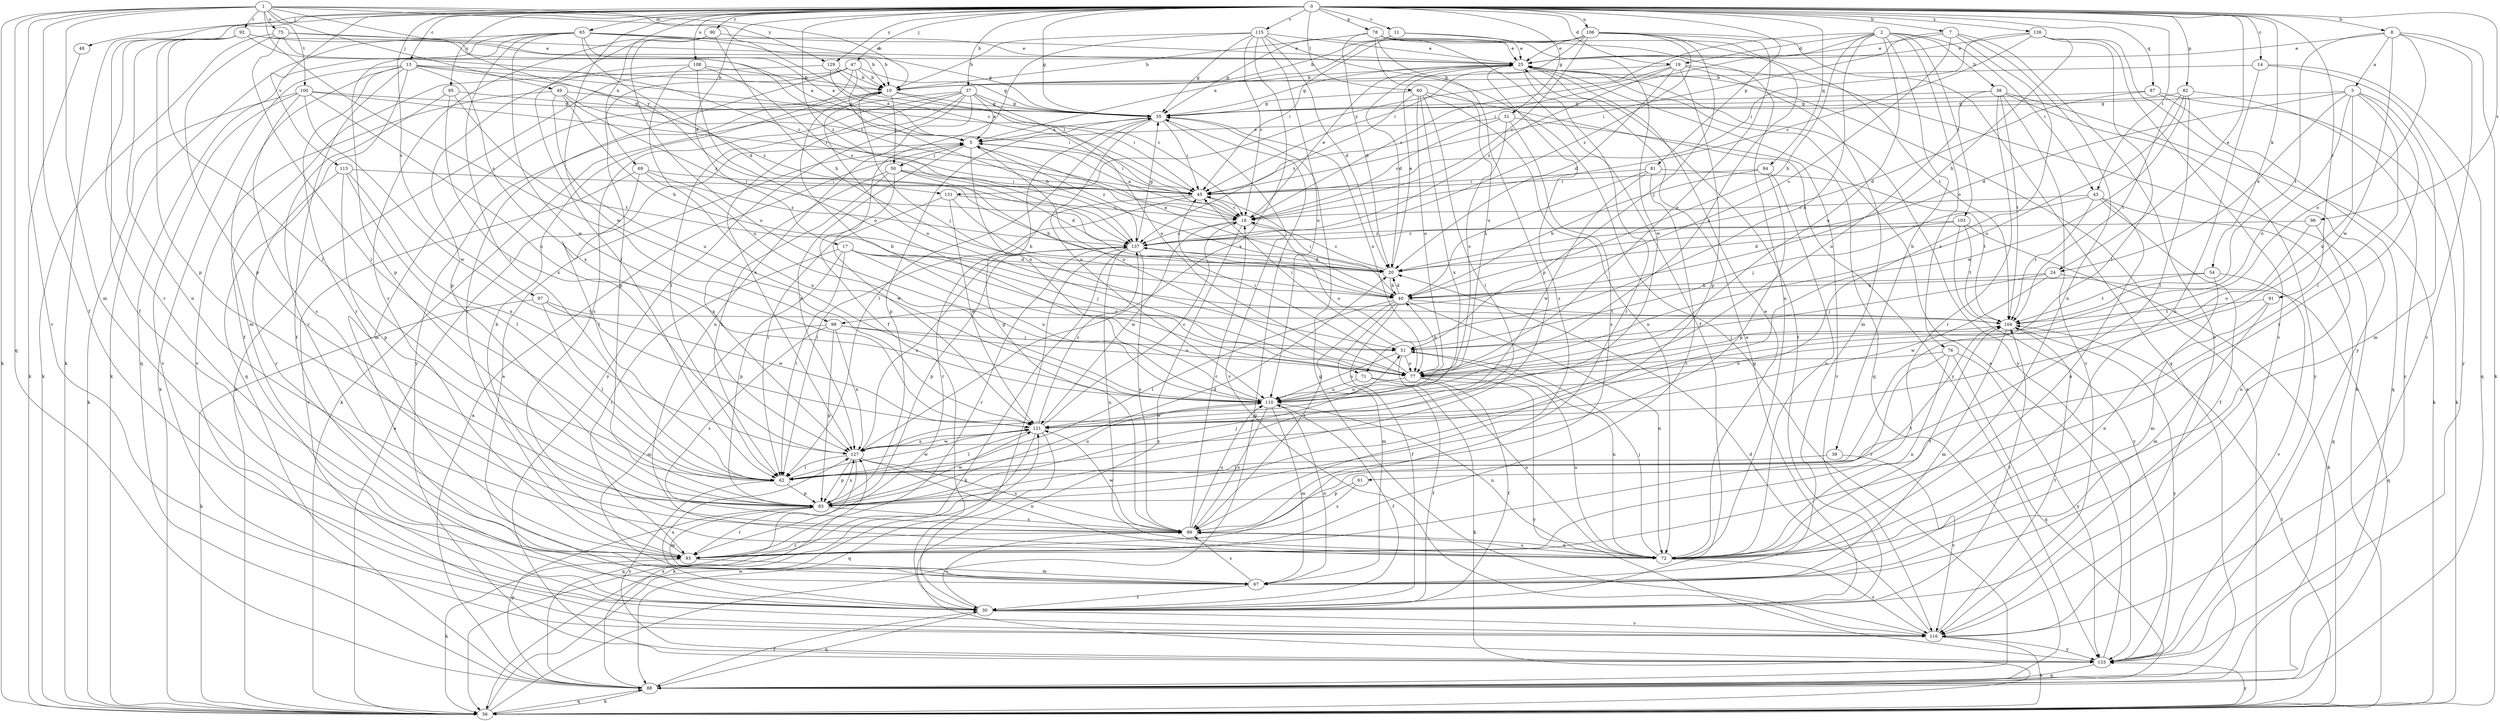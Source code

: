 strict digraph  {
0;
1;
2;
3;
5;
7;
8;
10;
11;
13;
14;
16;
17;
19;
20;
24;
25;
30;
31;
35;
37;
38;
39;
40;
43;
45;
47;
48;
49;
50;
51;
54;
56;
60;
61;
62;
65;
67;
69;
71;
72;
75;
76;
77;
78;
81;
82;
83;
84;
87;
88;
90;
91;
92;
93;
95;
96;
97;
98;
99;
100;
103;
104;
106;
108;
110;
113;
115;
116;
121;
126;
127;
129;
131;
133;
137;
0 -> 7  [label=b];
0 -> 8  [label=b];
0 -> 11  [label=c];
0 -> 13  [label=c];
0 -> 14  [label=c];
0 -> 17  [label=d];
0 -> 19  [label=d];
0 -> 24  [label=e];
0 -> 30  [label=f];
0 -> 31  [label=g];
0 -> 35  [label=g];
0 -> 37  [label=h];
0 -> 43  [label=i];
0 -> 47  [label=j];
0 -> 48  [label=j];
0 -> 54  [label=k];
0 -> 56  [label=k];
0 -> 60  [label=l];
0 -> 65  [label=m];
0 -> 69  [label=n];
0 -> 78  [label=p];
0 -> 81  [label=p];
0 -> 82  [label=p];
0 -> 84  [label=q];
0 -> 87  [label=q];
0 -> 90  [label=r];
0 -> 91  [label=r];
0 -> 95  [label=s];
0 -> 96  [label=s];
0 -> 97  [label=s];
0 -> 106  [label=u];
0 -> 108  [label=u];
0 -> 113  [label=v];
0 -> 115  [label=v];
0 -> 121  [label=w];
0 -> 126  [label=x];
0 -> 129  [label=y];
0 -> 137  [label=z];
1 -> 10  [label=b];
1 -> 16  [label=c];
1 -> 30  [label=f];
1 -> 49  [label=j];
1 -> 56  [label=k];
1 -> 67  [label=m];
1 -> 75  [label=o];
1 -> 88  [label=q];
1 -> 92  [label=r];
1 -> 98  [label=s];
1 -> 100  [label=t];
1 -> 116  [label=v];
1 -> 129  [label=y];
1 -> 131  [label=y];
2 -> 19  [label=d];
2 -> 38  [label=h];
2 -> 39  [label=h];
2 -> 40  [label=h];
2 -> 43  [label=i];
2 -> 45  [label=i];
2 -> 71  [label=n];
2 -> 76  [label=o];
2 -> 103  [label=t];
2 -> 110  [label=u];
2 -> 131  [label=y];
3 -> 20  [label=d];
3 -> 24  [label=e];
3 -> 35  [label=g];
3 -> 61  [label=l];
3 -> 67  [label=m];
3 -> 77  [label=o];
3 -> 93  [label=r];
3 -> 110  [label=u];
5 -> 45  [label=i];
5 -> 50  [label=j];
5 -> 71  [label=n];
5 -> 77  [label=o];
5 -> 127  [label=x];
5 -> 137  [label=z];
7 -> 25  [label=e];
7 -> 45  [label=i];
7 -> 72  [label=n];
7 -> 98  [label=s];
7 -> 116  [label=v];
7 -> 127  [label=x];
8 -> 3  [label=a];
8 -> 25  [label=e];
8 -> 56  [label=k];
8 -> 77  [label=o];
8 -> 104  [label=t];
8 -> 116  [label=v];
8 -> 121  [label=w];
10 -> 35  [label=g];
10 -> 45  [label=i];
10 -> 50  [label=j];
10 -> 51  [label=j];
10 -> 67  [label=m];
10 -> 77  [label=o];
11 -> 25  [label=e];
11 -> 35  [label=g];
11 -> 45  [label=i];
11 -> 121  [label=w];
13 -> 10  [label=b];
13 -> 30  [label=f];
13 -> 45  [label=i];
13 -> 56  [label=k];
13 -> 67  [label=m];
13 -> 88  [label=q];
13 -> 93  [label=r];
13 -> 127  [label=x];
13 -> 137  [label=z];
14 -> 10  [label=b];
14 -> 72  [label=n];
14 -> 88  [label=q];
14 -> 133  [label=y];
16 -> 5  [label=a];
16 -> 25  [label=e];
16 -> 77  [label=o];
16 -> 121  [label=w];
16 -> 133  [label=y];
16 -> 137  [label=z];
17 -> 20  [label=d];
17 -> 51  [label=j];
17 -> 62  [label=l];
17 -> 77  [label=o];
17 -> 83  [label=p];
17 -> 93  [label=r];
17 -> 110  [label=u];
19 -> 10  [label=b];
19 -> 16  [label=c];
19 -> 20  [label=d];
19 -> 56  [label=k];
19 -> 67  [label=m];
19 -> 83  [label=p];
19 -> 137  [label=z];
20 -> 5  [label=a];
20 -> 16  [label=c];
20 -> 25  [label=e];
20 -> 40  [label=h];
20 -> 137  [label=z];
24 -> 40  [label=h];
24 -> 51  [label=j];
24 -> 88  [label=q];
24 -> 121  [label=w];
25 -> 10  [label=b];
25 -> 20  [label=d];
25 -> 30  [label=f];
25 -> 35  [label=g];
25 -> 88  [label=q];
25 -> 93  [label=r];
25 -> 99  [label=s];
25 -> 133  [label=y];
30 -> 5  [label=a];
30 -> 25  [label=e];
30 -> 88  [label=q];
30 -> 99  [label=s];
30 -> 104  [label=t];
30 -> 116  [label=v];
30 -> 127  [label=x];
31 -> 5  [label=a];
31 -> 16  [label=c];
31 -> 77  [label=o];
31 -> 99  [label=s];
31 -> 116  [label=v];
35 -> 5  [label=a];
35 -> 45  [label=i];
35 -> 62  [label=l];
35 -> 77  [label=o];
35 -> 83  [label=p];
35 -> 110  [label=u];
35 -> 116  [label=v];
37 -> 5  [label=a];
37 -> 35  [label=g];
37 -> 56  [label=k];
37 -> 62  [label=l];
37 -> 72  [label=n];
37 -> 77  [label=o];
37 -> 99  [label=s];
37 -> 127  [label=x];
37 -> 133  [label=y];
38 -> 35  [label=g];
38 -> 56  [label=k];
38 -> 93  [label=r];
38 -> 104  [label=t];
38 -> 110  [label=u];
38 -> 116  [label=v];
38 -> 133  [label=y];
39 -> 62  [label=l];
39 -> 116  [label=v];
40 -> 20  [label=d];
40 -> 30  [label=f];
40 -> 45  [label=i];
40 -> 62  [label=l];
40 -> 67  [label=m];
40 -> 72  [label=n];
40 -> 99  [label=s];
40 -> 104  [label=t];
43 -> 16  [label=c];
43 -> 30  [label=f];
43 -> 51  [label=j];
43 -> 72  [label=n];
43 -> 88  [label=q];
43 -> 104  [label=t];
45 -> 16  [label=c];
45 -> 62  [label=l];
45 -> 93  [label=r];
47 -> 10  [label=b];
47 -> 35  [label=g];
47 -> 40  [label=h];
47 -> 56  [label=k];
47 -> 83  [label=p];
47 -> 93  [label=r];
47 -> 133  [label=y];
48 -> 56  [label=k];
49 -> 35  [label=g];
49 -> 40  [label=h];
49 -> 45  [label=i];
49 -> 110  [label=u];
49 -> 116  [label=v];
49 -> 137  [label=z];
50 -> 20  [label=d];
50 -> 40  [label=h];
50 -> 45  [label=i];
50 -> 62  [label=l];
50 -> 121  [label=w];
50 -> 127  [label=x];
51 -> 45  [label=i];
51 -> 56  [label=k];
51 -> 72  [label=n];
51 -> 77  [label=o];
51 -> 110  [label=u];
54 -> 40  [label=h];
54 -> 67  [label=m];
54 -> 104  [label=t];
54 -> 116  [label=v];
56 -> 5  [label=a];
56 -> 25  [label=e];
56 -> 35  [label=g];
56 -> 88  [label=q];
56 -> 104  [label=t];
56 -> 121  [label=w];
56 -> 133  [label=y];
60 -> 35  [label=g];
60 -> 62  [label=l];
60 -> 72  [label=n];
60 -> 77  [label=o];
60 -> 127  [label=x];
60 -> 133  [label=y];
60 -> 137  [label=z];
61 -> 83  [label=p];
61 -> 99  [label=s];
62 -> 83  [label=p];
62 -> 110  [label=u];
62 -> 121  [label=w];
62 -> 133  [label=y];
65 -> 5  [label=a];
65 -> 10  [label=b];
65 -> 20  [label=d];
65 -> 25  [label=e];
65 -> 35  [label=g];
65 -> 56  [label=k];
65 -> 62  [label=l];
65 -> 83  [label=p];
65 -> 88  [label=q];
65 -> 121  [label=w];
67 -> 30  [label=f];
67 -> 99  [label=s];
67 -> 110  [label=u];
69 -> 45  [label=i];
69 -> 62  [label=l];
69 -> 110  [label=u];
69 -> 116  [label=v];
69 -> 137  [label=z];
71 -> 30  [label=f];
71 -> 72  [label=n];
71 -> 110  [label=u];
72 -> 25  [label=e];
72 -> 51  [label=j];
72 -> 99  [label=s];
72 -> 104  [label=t];
72 -> 116  [label=v];
75 -> 10  [label=b];
75 -> 16  [label=c];
75 -> 25  [label=e];
75 -> 56  [label=k];
75 -> 62  [label=l];
75 -> 83  [label=p];
76 -> 72  [label=n];
76 -> 77  [label=o];
76 -> 88  [label=q];
76 -> 93  [label=r];
76 -> 133  [label=y];
77 -> 30  [label=f];
77 -> 40  [label=h];
77 -> 45  [label=i];
77 -> 72  [label=n];
77 -> 110  [label=u];
77 -> 133  [label=y];
78 -> 10  [label=b];
78 -> 20  [label=d];
78 -> 25  [label=e];
78 -> 30  [label=f];
78 -> 72  [label=n];
78 -> 83  [label=p];
78 -> 104  [label=t];
78 -> 110  [label=u];
81 -> 40  [label=h];
81 -> 45  [label=i];
81 -> 93  [label=r];
81 -> 104  [label=t];
81 -> 121  [label=w];
82 -> 35  [label=g];
82 -> 62  [label=l];
82 -> 77  [label=o];
82 -> 104  [label=t];
82 -> 121  [label=w];
82 -> 133  [label=y];
83 -> 20  [label=d];
83 -> 51  [label=j];
83 -> 67  [label=m];
83 -> 93  [label=r];
83 -> 99  [label=s];
83 -> 121  [label=w];
83 -> 127  [label=x];
84 -> 40  [label=h];
84 -> 45  [label=i];
84 -> 72  [label=n];
84 -> 83  [label=p];
87 -> 20  [label=d];
87 -> 35  [label=g];
87 -> 56  [label=k];
87 -> 88  [label=q];
88 -> 5  [label=a];
88 -> 30  [label=f];
88 -> 56  [label=k];
88 -> 83  [label=p];
88 -> 127  [label=x];
90 -> 25  [label=e];
90 -> 40  [label=h];
90 -> 62  [label=l];
90 -> 93  [label=r];
90 -> 110  [label=u];
91 -> 67  [label=m];
91 -> 72  [label=n];
91 -> 104  [label=t];
92 -> 5  [label=a];
92 -> 16  [label=c];
92 -> 25  [label=e];
92 -> 62  [label=l];
92 -> 72  [label=n];
92 -> 83  [label=p];
92 -> 93  [label=r];
93 -> 10  [label=b];
93 -> 56  [label=k];
93 -> 67  [label=m];
95 -> 35  [label=g];
95 -> 93  [label=r];
95 -> 104  [label=t];
95 -> 127  [label=x];
96 -> 72  [label=n];
96 -> 77  [label=o];
96 -> 137  [label=z];
97 -> 56  [label=k];
97 -> 62  [label=l];
97 -> 104  [label=t];
97 -> 121  [label=w];
98 -> 51  [label=j];
98 -> 67  [label=m];
98 -> 77  [label=o];
98 -> 83  [label=p];
98 -> 99  [label=s];
98 -> 127  [label=x];
99 -> 16  [label=c];
99 -> 35  [label=g];
99 -> 72  [label=n];
99 -> 93  [label=r];
99 -> 104  [label=t];
99 -> 110  [label=u];
99 -> 121  [label=w];
100 -> 35  [label=g];
100 -> 45  [label=i];
100 -> 56  [label=k];
100 -> 99  [label=s];
100 -> 110  [label=u];
100 -> 116  [label=v];
100 -> 121  [label=w];
103 -> 20  [label=d];
103 -> 56  [label=k];
103 -> 104  [label=t];
103 -> 133  [label=y];
103 -> 137  [label=z];
104 -> 51  [label=j];
104 -> 67  [label=m];
104 -> 133  [label=y];
106 -> 5  [label=a];
106 -> 10  [label=b];
106 -> 16  [label=c];
106 -> 25  [label=e];
106 -> 45  [label=i];
106 -> 51  [label=j];
106 -> 77  [label=o];
106 -> 88  [label=q];
106 -> 110  [label=u];
106 -> 137  [label=z];
108 -> 10  [label=b];
108 -> 77  [label=o];
108 -> 83  [label=p];
108 -> 110  [label=u];
108 -> 137  [label=z];
110 -> 10  [label=b];
110 -> 30  [label=f];
110 -> 67  [label=m];
110 -> 72  [label=n];
110 -> 99  [label=s];
110 -> 121  [label=w];
113 -> 45  [label=i];
113 -> 62  [label=l];
113 -> 83  [label=p];
113 -> 93  [label=r];
113 -> 127  [label=x];
115 -> 10  [label=b];
115 -> 16  [label=c];
115 -> 20  [label=d];
115 -> 25  [label=e];
115 -> 30  [label=f];
115 -> 35  [label=g];
115 -> 88  [label=q];
115 -> 110  [label=u];
115 -> 127  [label=x];
116 -> 20  [label=d];
116 -> 35  [label=g];
116 -> 56  [label=k];
116 -> 104  [label=t];
116 -> 133  [label=y];
121 -> 16  [label=c];
121 -> 56  [label=k];
121 -> 62  [label=l];
121 -> 88  [label=q];
121 -> 127  [label=x];
121 -> 137  [label=z];
126 -> 16  [label=c];
126 -> 25  [label=e];
126 -> 40  [label=h];
126 -> 45  [label=i];
126 -> 62  [label=l];
126 -> 116  [label=v];
126 -> 133  [label=y];
127 -> 62  [label=l];
127 -> 72  [label=n];
127 -> 83  [label=p];
127 -> 88  [label=q];
127 -> 99  [label=s];
127 -> 121  [label=w];
127 -> 137  [label=z];
129 -> 5  [label=a];
129 -> 10  [label=b];
129 -> 16  [label=c];
129 -> 30  [label=f];
131 -> 16  [label=c];
131 -> 40  [label=h];
131 -> 62  [label=l];
131 -> 121  [label=w];
133 -> 25  [label=e];
133 -> 88  [label=q];
137 -> 20  [label=d];
137 -> 30  [label=f];
137 -> 35  [label=g];
137 -> 56  [label=k];
137 -> 72  [label=n];
137 -> 83  [label=p];
137 -> 93  [label=r];
137 -> 99  [label=s];
}
